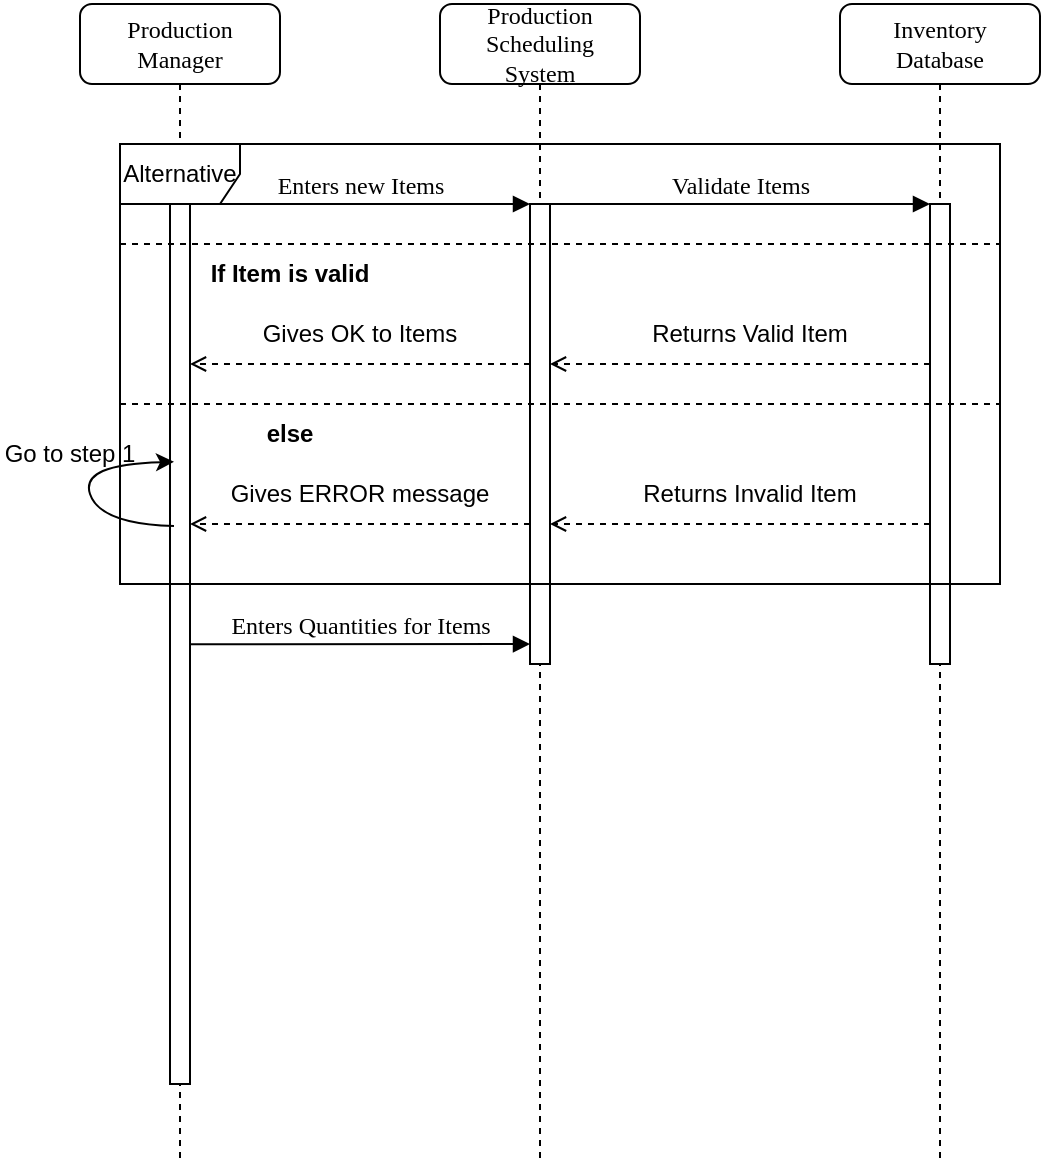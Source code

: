 <mxfile version="26.0.11">
  <diagram name="Page-1" id="13e1069c-82ec-6db2-03f1-153e76fe0fe0">
    <mxGraphModel dx="429" dy="750" grid="1" gridSize="10" guides="1" tooltips="1" connect="1" arrows="1" fold="1" page="1" pageScale="1" pageWidth="1100" pageHeight="850" background="none" math="0" shadow="0">
      <root>
        <mxCell id="0" />
        <mxCell id="1" parent="0" />
        <mxCell id="7baba1c4bc27f4b0-2" value="Production Scheduling&lt;div&gt;System&lt;/div&gt;" style="shape=umlLifeline;perimeter=lifelinePerimeter;whiteSpace=wrap;html=1;container=1;collapsible=0;recursiveResize=0;outlineConnect=0;rounded=1;shadow=0;comic=0;labelBackgroundColor=none;strokeWidth=1;fontFamily=Verdana;fontSize=12;align=center;" parent="1" vertex="1">
          <mxGeometry x="280" y="80" width="100" height="580" as="geometry" />
        </mxCell>
        <mxCell id="7baba1c4bc27f4b0-10" value="" style="html=1;points=[];perimeter=orthogonalPerimeter;rounded=0;shadow=0;comic=0;labelBackgroundColor=none;strokeWidth=1;fontFamily=Verdana;fontSize=12;align=center;" parent="7baba1c4bc27f4b0-2" vertex="1">
          <mxGeometry x="45" y="100" width="10" height="230" as="geometry" />
        </mxCell>
        <mxCell id="7baba1c4bc27f4b0-3" value="Inventory&lt;div&gt;Database&lt;/div&gt;" style="shape=umlLifeline;perimeter=lifelinePerimeter;whiteSpace=wrap;html=1;container=1;collapsible=0;recursiveResize=0;outlineConnect=0;rounded=1;shadow=0;comic=0;labelBackgroundColor=none;strokeWidth=1;fontFamily=Verdana;fontSize=12;align=center;" parent="1" vertex="1">
          <mxGeometry x="480" y="80" width="100" height="580" as="geometry" />
        </mxCell>
        <mxCell id="7baba1c4bc27f4b0-13" value="" style="html=1;points=[];perimeter=orthogonalPerimeter;rounded=0;shadow=0;comic=0;labelBackgroundColor=none;strokeWidth=1;fontFamily=Verdana;fontSize=12;align=center;" parent="7baba1c4bc27f4b0-3" vertex="1">
          <mxGeometry x="45" y="100" width="10" height="230" as="geometry" />
        </mxCell>
        <mxCell id="7baba1c4bc27f4b0-8" value="Production Manager" style="shape=umlLifeline;perimeter=lifelinePerimeter;whiteSpace=wrap;html=1;container=1;collapsible=0;recursiveResize=0;outlineConnect=0;rounded=1;shadow=0;comic=0;labelBackgroundColor=none;strokeWidth=1;fontFamily=Verdana;fontSize=12;align=center;" parent="1" vertex="1">
          <mxGeometry x="100" y="80" width="100" height="580" as="geometry" />
        </mxCell>
        <mxCell id="7baba1c4bc27f4b0-9" value="" style="html=1;points=[];perimeter=orthogonalPerimeter;rounded=0;shadow=0;comic=0;labelBackgroundColor=none;strokeWidth=1;fontFamily=Verdana;fontSize=12;align=center;" parent="7baba1c4bc27f4b0-8" vertex="1">
          <mxGeometry x="45" y="100" width="10" height="440" as="geometry" />
        </mxCell>
        <mxCell id="wNK25TrjUgxfLg_-dszQ-21" value="" style="curved=1;endArrow=classic;html=1;rounded=0;exitX=0.2;exitY=0.366;exitDx=0;exitDy=0;exitPerimeter=0;entryX=0.2;entryY=0.293;entryDx=0;entryDy=0;entryPerimeter=0;" edge="1" parent="7baba1c4bc27f4b0-8" source="7baba1c4bc27f4b0-9" target="7baba1c4bc27f4b0-9">
          <mxGeometry width="50" height="50" relative="1" as="geometry">
            <mxPoint x="-20" y="310.02" as="sourcePoint" />
            <mxPoint x="30" y="260.02" as="targetPoint" />
            <Array as="points">
              <mxPoint x="10" y="260" />
              <mxPoint y="230" />
            </Array>
          </mxGeometry>
        </mxCell>
        <mxCell id="wNK25TrjUgxfLg_-dszQ-22" value="Go to step 1" style="text;html=1;align=center;verticalAlign=middle;whiteSpace=wrap;rounded=0;" vertex="1" parent="7baba1c4bc27f4b0-8">
          <mxGeometry x="-40" y="210" width="70" height="30" as="geometry" />
        </mxCell>
        <mxCell id="7baba1c4bc27f4b0-11" value="Enters new Items" style="html=1;verticalAlign=bottom;endArrow=block;entryX=0;entryY=0;labelBackgroundColor=none;fontFamily=Verdana;fontSize=12;elbow=vertical;" parent="1" source="7baba1c4bc27f4b0-9" target="7baba1c4bc27f4b0-10" edge="1">
          <mxGeometry relative="1" as="geometry">
            <mxPoint x="220" y="190" as="sourcePoint" />
          </mxGeometry>
        </mxCell>
        <mxCell id="7baba1c4bc27f4b0-14" value="Validate Items" style="html=1;verticalAlign=bottom;endArrow=block;entryX=0;entryY=0;labelBackgroundColor=none;fontFamily=Verdana;fontSize=12;elbow=vertical;" parent="1" source="7baba1c4bc27f4b0-10" target="7baba1c4bc27f4b0-13" edge="1">
          <mxGeometry relative="1" as="geometry">
            <mxPoint x="370" y="200" as="sourcePoint" />
          </mxGeometry>
        </mxCell>
        <mxCell id="wNK25TrjUgxfLg_-dszQ-1" value="Enters Quantities for Items" style="html=1;verticalAlign=bottom;endArrow=block;entryX=0.1;entryY=0.43;labelBackgroundColor=none;fontFamily=Verdana;fontSize=12;elbow=vertical;entryDx=0;entryDy=0;entryPerimeter=0;sourcePerimeterSpacing=0;" edge="1" parent="1">
          <mxGeometry relative="1" as="geometry">
            <mxPoint x="155" y="400.1" as="sourcePoint" />
            <mxPoint x="325" y="400.0" as="targetPoint" />
          </mxGeometry>
        </mxCell>
        <mxCell id="wNK25TrjUgxfLg_-dszQ-2" value="Alternative" style="shape=umlFrame;whiteSpace=wrap;html=1;pointerEvents=0;" vertex="1" parent="1">
          <mxGeometry x="120" y="150" width="440" height="220" as="geometry" />
        </mxCell>
        <mxCell id="wNK25TrjUgxfLg_-dszQ-3" value="" style="endArrow=none;html=1;rounded=0;entryX=1.007;entryY=0.5;entryDx=0;entryDy=0;entryPerimeter=0;dashed=1;" edge="1" parent="1">
          <mxGeometry width="50" height="50" relative="1" as="geometry">
            <mxPoint x="120" y="200" as="sourcePoint" />
            <mxPoint x="560" y="200" as="targetPoint" />
          </mxGeometry>
        </mxCell>
        <mxCell id="wNK25TrjUgxfLg_-dszQ-4" value="" style="endArrow=none;html=1;rounded=0;exitX=-0.002;exitY=0.5;exitDx=0;exitDy=0;exitPerimeter=0;entryX=1.007;entryY=0.5;entryDx=0;entryDy=0;entryPerimeter=0;dashed=1;" edge="1" parent="1">
          <mxGeometry width="50" height="50" relative="1" as="geometry">
            <mxPoint x="120" y="280" as="sourcePoint" />
            <mxPoint x="560" y="280" as="targetPoint" />
          </mxGeometry>
        </mxCell>
        <mxCell id="wNK25TrjUgxfLg_-dszQ-5" value="If Item is valid" style="text;html=1;align=center;verticalAlign=middle;whiteSpace=wrap;rounded=0;fontStyle=1" vertex="1" parent="1">
          <mxGeometry x="160" y="200" width="90" height="30" as="geometry" />
        </mxCell>
        <mxCell id="wNK25TrjUgxfLg_-dszQ-6" value="else" style="text;html=1;align=center;verticalAlign=middle;whiteSpace=wrap;rounded=0;fontStyle=1" vertex="1" parent="1">
          <mxGeometry x="160" y="280" width="90" height="30" as="geometry" />
        </mxCell>
        <mxCell id="wNK25TrjUgxfLg_-dszQ-9" value="" style="group" vertex="1" connectable="0" parent="1">
          <mxGeometry x="335" y="230" width="190" height="30.02" as="geometry" />
        </mxCell>
        <mxCell id="wNK25TrjUgxfLg_-dszQ-7" value="" style="endArrow=open;html=1;rounded=0;entryX=1;entryY=0.226;entryDx=0;entryDy=0;entryPerimeter=0;dashed=1;endFill=0;" edge="1" parent="wNK25TrjUgxfLg_-dszQ-9">
          <mxGeometry width="50" height="50" relative="1" as="geometry">
            <mxPoint x="190" y="30.02" as="sourcePoint" />
            <mxPoint y="30.0" as="targetPoint" />
          </mxGeometry>
        </mxCell>
        <mxCell id="wNK25TrjUgxfLg_-dszQ-8" value="Returns Valid Item" style="text;html=1;align=center;verticalAlign=middle;whiteSpace=wrap;rounded=0;" vertex="1" parent="wNK25TrjUgxfLg_-dszQ-9">
          <mxGeometry x="25" width="150" height="30" as="geometry" />
        </mxCell>
        <mxCell id="wNK25TrjUgxfLg_-dszQ-13" value="" style="group" vertex="1" connectable="0" parent="1">
          <mxGeometry x="335" y="310" width="190" height="30.02" as="geometry" />
        </mxCell>
        <mxCell id="wNK25TrjUgxfLg_-dszQ-14" value="" style="endArrow=open;html=1;rounded=0;entryX=1;entryY=0.226;entryDx=0;entryDy=0;entryPerimeter=0;dashed=1;endFill=0;" edge="1" parent="wNK25TrjUgxfLg_-dszQ-13">
          <mxGeometry width="50" height="50" relative="1" as="geometry">
            <mxPoint x="190" y="30.02" as="sourcePoint" />
            <mxPoint y="30.0" as="targetPoint" />
          </mxGeometry>
        </mxCell>
        <mxCell id="wNK25TrjUgxfLg_-dszQ-15" value="Returns Invalid Item" style="text;html=1;align=center;verticalAlign=middle;whiteSpace=wrap;rounded=0;" vertex="1" parent="wNK25TrjUgxfLg_-dszQ-13">
          <mxGeometry x="25" width="150" height="30" as="geometry" />
        </mxCell>
        <mxCell id="wNK25TrjUgxfLg_-dszQ-16" value="" style="group" vertex="1" connectable="0" parent="1">
          <mxGeometry x="155" y="230" width="170" height="30.02" as="geometry" />
        </mxCell>
        <mxCell id="wNK25TrjUgxfLg_-dszQ-11" value="" style="endArrow=open;html=1;rounded=0;entryX=1;entryY=0.226;entryDx=0;entryDy=0;entryPerimeter=0;dashed=1;endFill=0;" edge="1" parent="wNK25TrjUgxfLg_-dszQ-16">
          <mxGeometry width="50" height="50" relative="1" as="geometry">
            <mxPoint x="170" y="30.02" as="sourcePoint" />
            <mxPoint y="30" as="targetPoint" />
          </mxGeometry>
        </mxCell>
        <mxCell id="wNK25TrjUgxfLg_-dszQ-12" value="Gives OK to Items" style="text;html=1;align=center;verticalAlign=middle;whiteSpace=wrap;rounded=0;" vertex="1" parent="wNK25TrjUgxfLg_-dszQ-16">
          <mxGeometry x="10" width="150" height="30" as="geometry" />
        </mxCell>
        <mxCell id="wNK25TrjUgxfLg_-dszQ-17" value="" style="group" vertex="1" connectable="0" parent="1">
          <mxGeometry x="155" y="310" width="170" height="30.02" as="geometry" />
        </mxCell>
        <mxCell id="wNK25TrjUgxfLg_-dszQ-18" value="" style="endArrow=open;html=1;rounded=0;entryX=1;entryY=0.226;entryDx=0;entryDy=0;entryPerimeter=0;dashed=1;endFill=0;" edge="1" parent="wNK25TrjUgxfLg_-dszQ-17">
          <mxGeometry width="50" height="50" relative="1" as="geometry">
            <mxPoint x="170" y="30.02" as="sourcePoint" />
            <mxPoint y="30" as="targetPoint" />
          </mxGeometry>
        </mxCell>
        <mxCell id="wNK25TrjUgxfLg_-dszQ-19" value="Gives ERROR message" style="text;html=1;align=center;verticalAlign=middle;whiteSpace=wrap;rounded=0;" vertex="1" parent="wNK25TrjUgxfLg_-dszQ-17">
          <mxGeometry x="10" width="150" height="30" as="geometry" />
        </mxCell>
      </root>
    </mxGraphModel>
  </diagram>
</mxfile>
